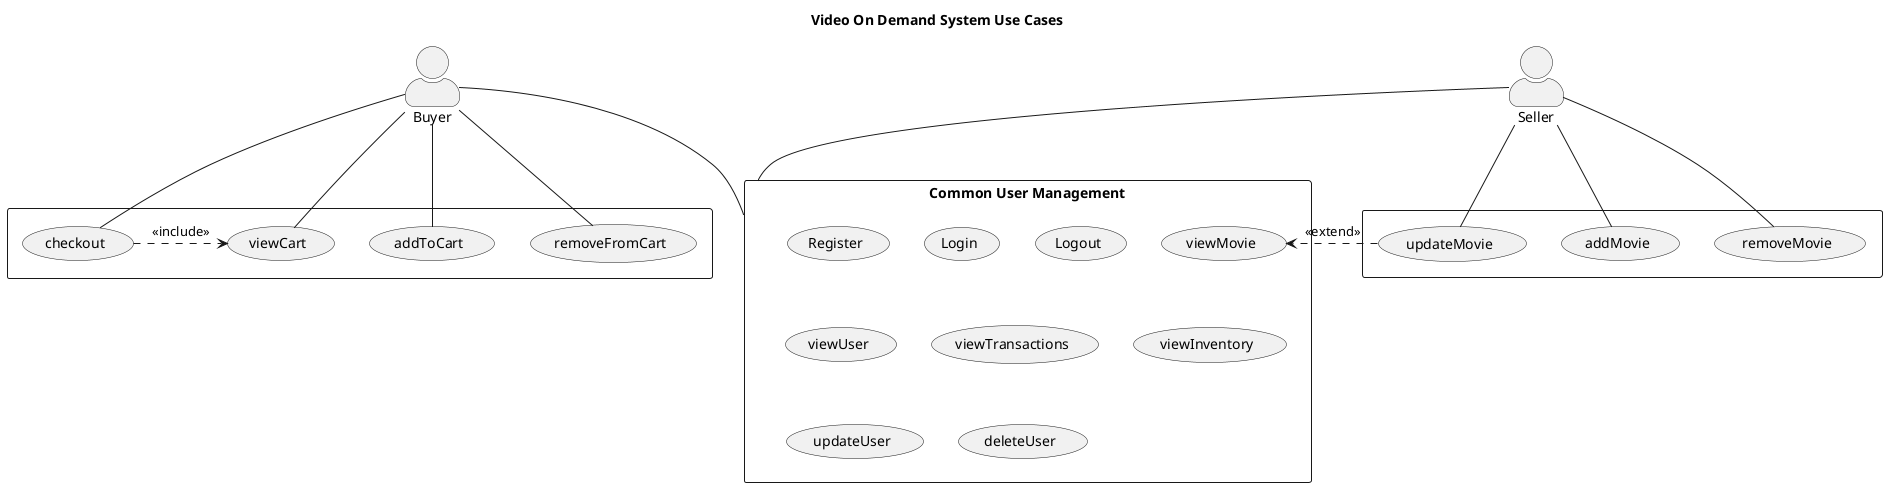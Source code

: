 @startuml Usecase Overview
title Video On Demand System Use Cases

skinparam actorStyle awesome
skinparam packageStyle rectangle

actor Buyer as "Buyer"
actor Seller as "Seller"

rectangle "Common User Management" as UserMgmt {
    (Register)
    (Login)
    (Logout)
    (viewUser)
    (viewTransactions)
    (viewInventory)
    (viewMovie)
    (updateUser)
    (deleteUser)
}

rectangle {
  Buyer -- (addToCart)
  Buyer -- (removeFromCart)
  Buyer -- (viewCart)
  Buyer -- (checkout)
  (checkout) .> (viewCart) : <<include>>
}

rectangle {
  Seller -- (addMovie)
  Seller -- (removeMovie)
  Seller -- (updateMovie)
  (updateMovie) .> (viewMovie) : <<extend>>
}

Buyer -- UserMgmt
Seller -- UserMgmt
@enduml
